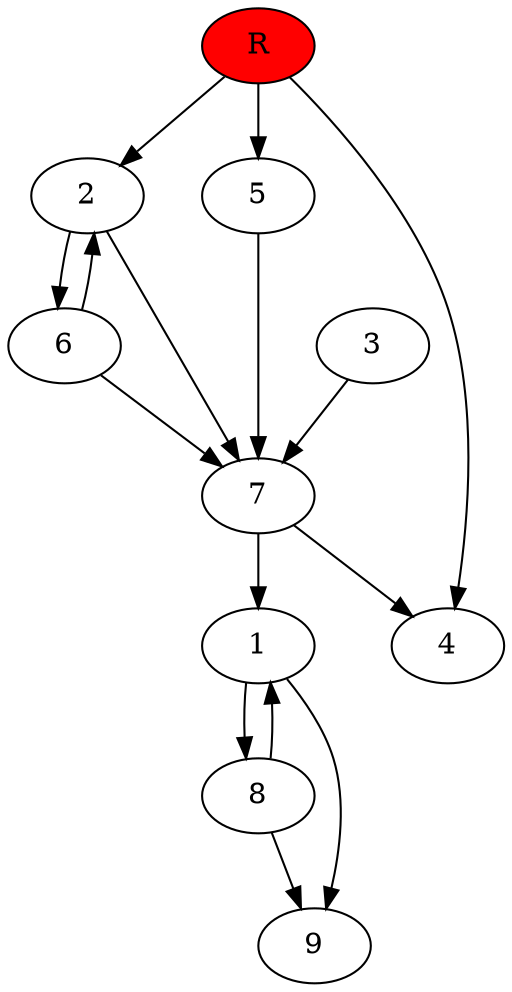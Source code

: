 digraph prb25828 {
	1
	2
	3
	4
	5
	6
	7
	8
	R [fillcolor="#ff0000" style=filled]
	1 -> 8
	1 -> 9
	2 -> 6
	2 -> 7
	3 -> 7
	5 -> 7
	6 -> 2
	6 -> 7
	7 -> 1
	7 -> 4
	8 -> 1
	8 -> 9
	R -> 2
	R -> 4
	R -> 5
}
